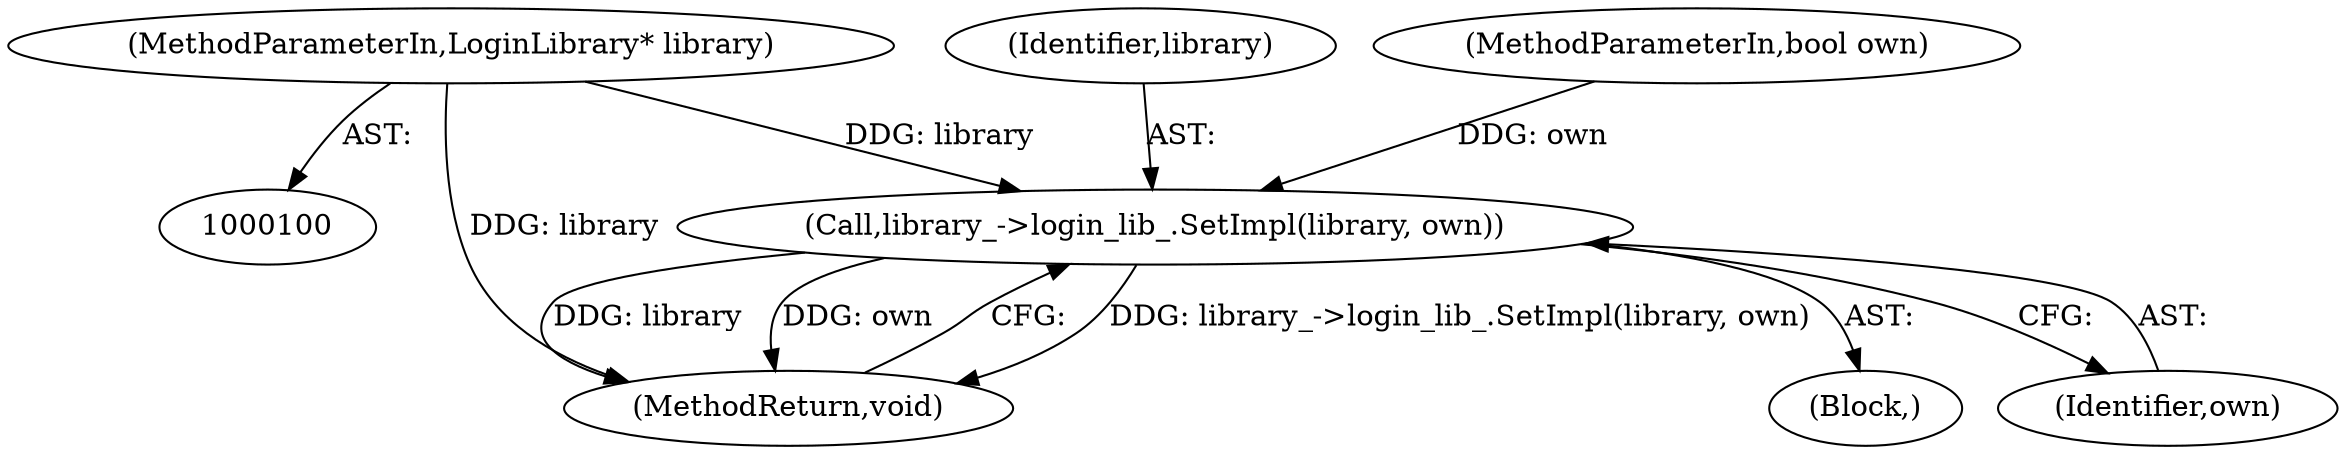 digraph "1_Chrome_b3ae5db129f88dae153880e84bdabea8ce2ca89b_19@pointer" {
"1000101" [label="(MethodParameterIn,LoginLibrary* library)"];
"1000104" [label="(Call,library_->login_lib_.SetImpl(library, own))"];
"1000104" [label="(Call,library_->login_lib_.SetImpl(library, own))"];
"1000107" [label="(MethodReturn,void)"];
"1000105" [label="(Identifier,library)"];
"1000103" [label="(Block,)"];
"1000106" [label="(Identifier,own)"];
"1000101" [label="(MethodParameterIn,LoginLibrary* library)"];
"1000102" [label="(MethodParameterIn,bool own)"];
"1000101" -> "1000100"  [label="AST: "];
"1000101" -> "1000107"  [label="DDG: library"];
"1000101" -> "1000104"  [label="DDG: library"];
"1000104" -> "1000103"  [label="AST: "];
"1000104" -> "1000106"  [label="CFG: "];
"1000105" -> "1000104"  [label="AST: "];
"1000106" -> "1000104"  [label="AST: "];
"1000107" -> "1000104"  [label="CFG: "];
"1000104" -> "1000107"  [label="DDG: library_->login_lib_.SetImpl(library, own)"];
"1000104" -> "1000107"  [label="DDG: library"];
"1000104" -> "1000107"  [label="DDG: own"];
"1000102" -> "1000104"  [label="DDG: own"];
}
